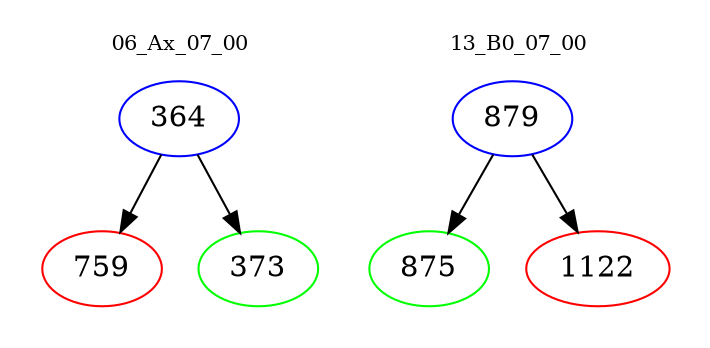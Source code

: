 digraph{
subgraph cluster_0 {
color = white
label = "06_Ax_07_00";
fontsize=10;
T0_364 [label="364", color="blue"]
T0_364 -> T0_759 [color="black"]
T0_759 [label="759", color="red"]
T0_364 -> T0_373 [color="black"]
T0_373 [label="373", color="green"]
}
subgraph cluster_1 {
color = white
label = "13_B0_07_00";
fontsize=10;
T1_879 [label="879", color="blue"]
T1_879 -> T1_875 [color="black"]
T1_875 [label="875", color="green"]
T1_879 -> T1_1122 [color="black"]
T1_1122 [label="1122", color="red"]
}
}
